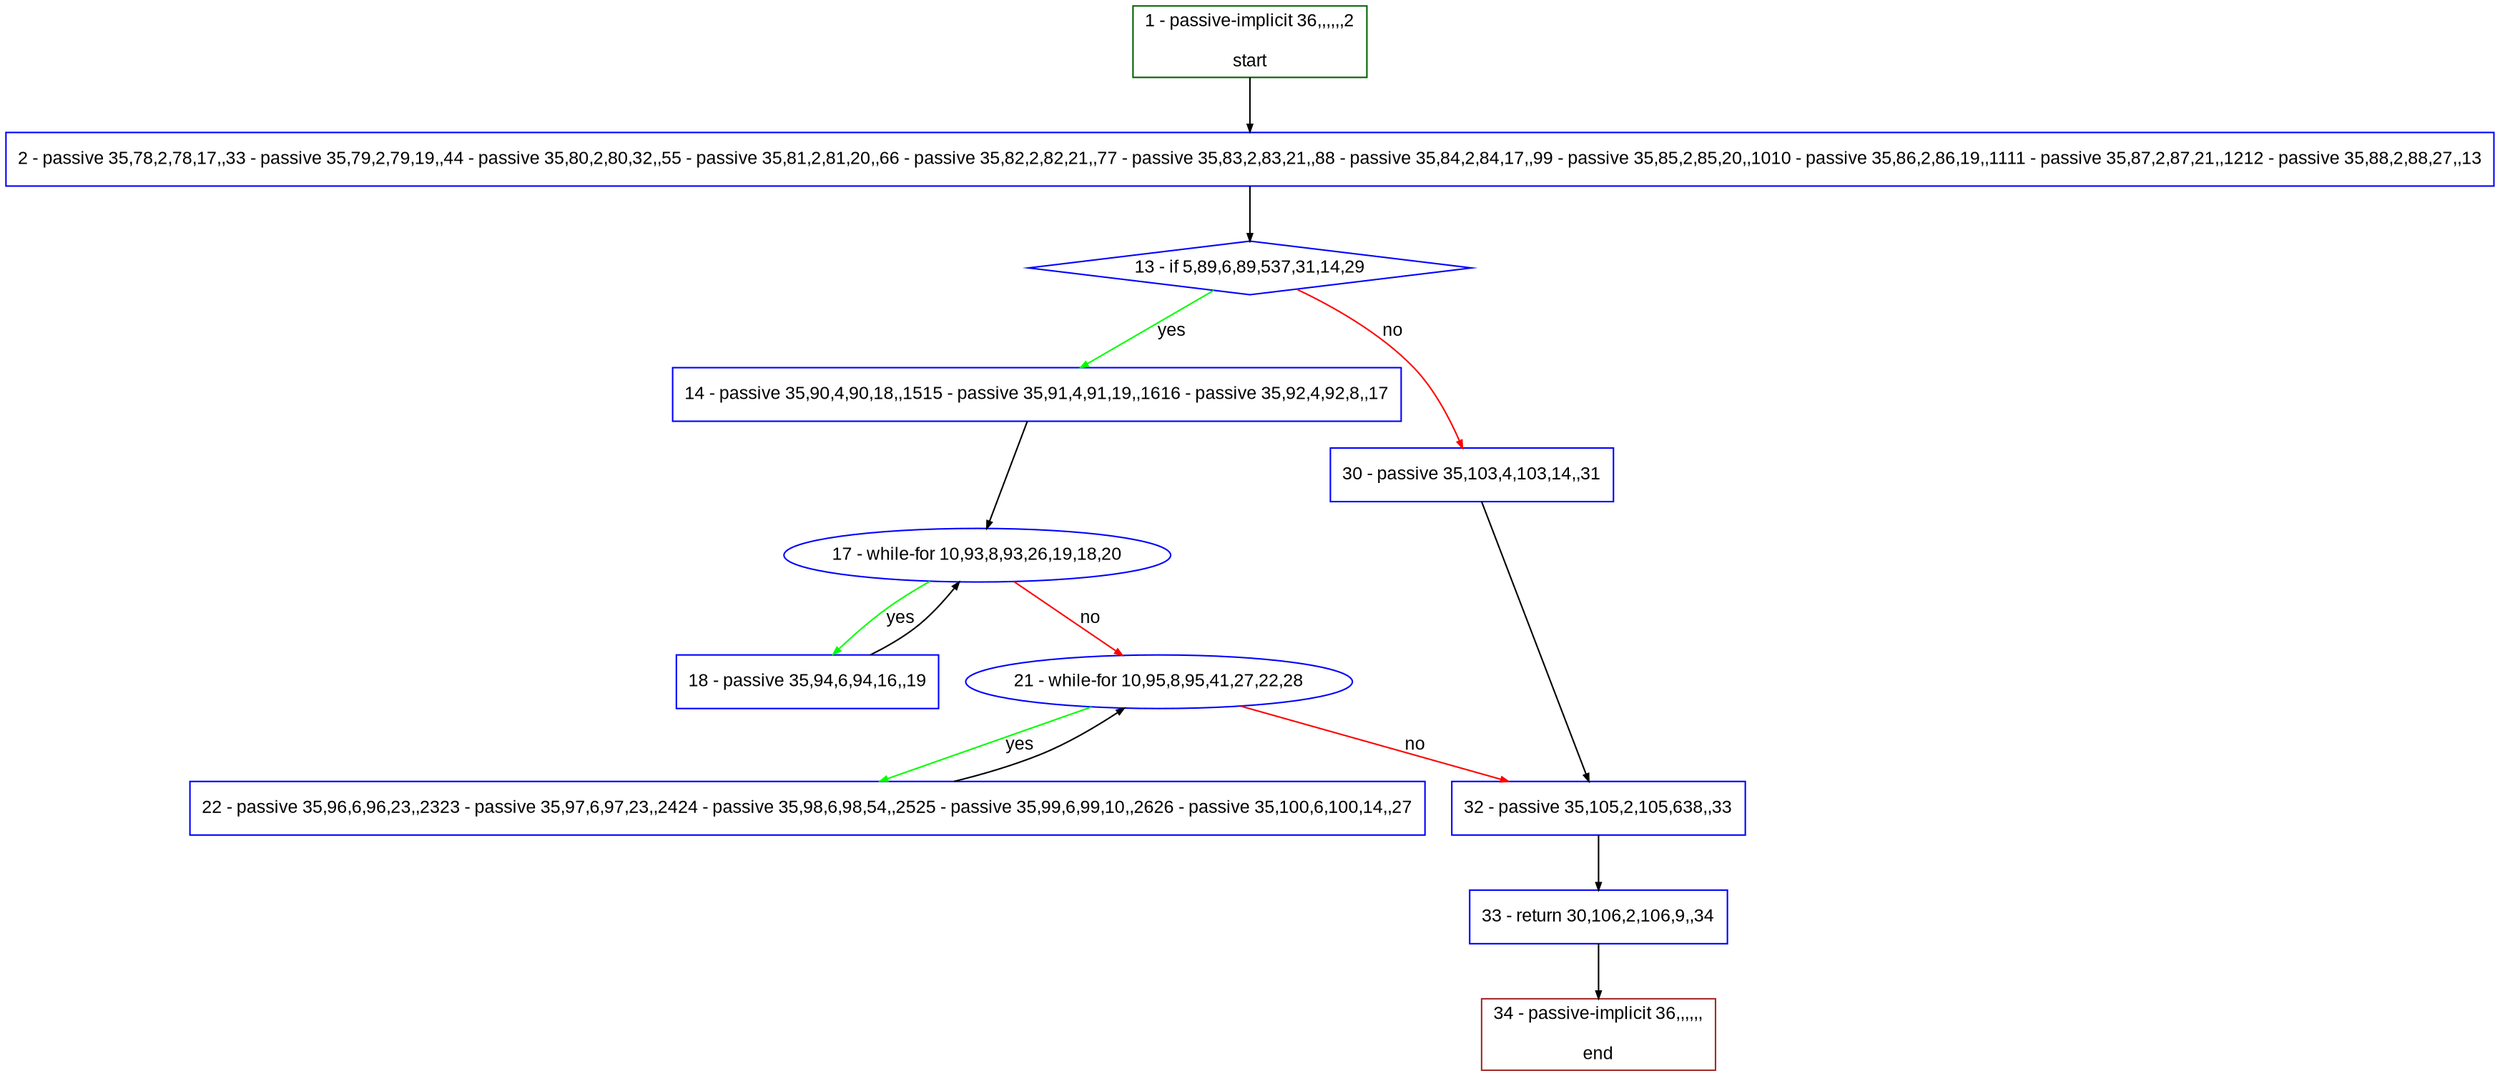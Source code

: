 digraph "" {
  graph [pack="true", label="", fontsize="12", packmode="clust", fontname="Arial", fillcolor="#FFFFCC", bgcolor="white", style="rounded,filled", compound="true"];
  node [node_initialized="no", label="", color="grey", fontsize="12", fillcolor="white", fontname="Arial", style="filled", shape="rectangle", compound="true", fixedsize="false"];
  edge [fontcolor="black", arrowhead="normal", arrowtail="none", arrowsize="0.5", ltail="", label="", color="black", fontsize="12", lhead="", fontname="Arial", dir="forward", compound="true"];
  __N1 [label="2 - passive 35,78,2,78,17,,33 - passive 35,79,2,79,19,,44 - passive 35,80,2,80,32,,55 - passive 35,81,2,81,20,,66 - passive 35,82,2,82,21,,77 - passive 35,83,2,83,21,,88 - passive 35,84,2,84,17,,99 - passive 35,85,2,85,20,,1010 - passive 35,86,2,86,19,,1111 - passive 35,87,2,87,21,,1212 - passive 35,88,2,88,27,,13", color="#0000ff", fillcolor="#ffffff", style="filled", shape="box"];
  __N2 [label="1 - passive-implicit 36,,,,,,2\n\nstart", color="#006400", fillcolor="#ffffff", style="filled", shape="box"];
  __N3 [label="13 - if 5,89,6,89,537,31,14,29", color="#0000ff", fillcolor="#ffffff", style="filled", shape="diamond"];
  __N4 [label="14 - passive 35,90,4,90,18,,1515 - passive 35,91,4,91,19,,1616 - passive 35,92,4,92,8,,17", color="#0000ff", fillcolor="#ffffff", style="filled", shape="box"];
  __N5 [label="30 - passive 35,103,4,103,14,,31", color="#0000ff", fillcolor="#ffffff", style="filled", shape="box"];
  __N6 [label="17 - while-for 10,93,8,93,26,19,18,20", color="#0000ff", fillcolor="#ffffff", style="filled", shape="oval"];
  __N7 [label="18 - passive 35,94,6,94,16,,19", color="#0000ff", fillcolor="#ffffff", style="filled", shape="box"];
  __N8 [label="21 - while-for 10,95,8,95,41,27,22,28", color="#0000ff", fillcolor="#ffffff", style="filled", shape="oval"];
  __N9 [label="22 - passive 35,96,6,96,23,,2323 - passive 35,97,6,97,23,,2424 - passive 35,98,6,98,54,,2525 - passive 35,99,6,99,10,,2626 - passive 35,100,6,100,14,,27", color="#0000ff", fillcolor="#ffffff", style="filled", shape="box"];
  __N10 [label="32 - passive 35,105,2,105,638,,33", color="#0000ff", fillcolor="#ffffff", style="filled", shape="box"];
  __N11 [label="33 - return 30,106,2,106,9,,34", color="#0000ff", fillcolor="#ffffff", style="filled", shape="box"];
  __N12 [label="34 - passive-implicit 36,,,,,,\n\nend", color="#a52a2a", fillcolor="#ffffff", style="filled", shape="box"];
  __N2 -> __N1 [arrowhead="normal", arrowtail="none", color="#000000", label="", dir="forward"];
  __N1 -> __N3 [arrowhead="normal", arrowtail="none", color="#000000", label="", dir="forward"];
  __N3 -> __N4 [arrowhead="normal", arrowtail="none", color="#00ff00", label="yes", dir="forward"];
  __N3 -> __N5 [arrowhead="normal", arrowtail="none", color="#ff0000", label="no", dir="forward"];
  __N4 -> __N6 [arrowhead="normal", arrowtail="none", color="#000000", label="", dir="forward"];
  __N6 -> __N7 [arrowhead="normal", arrowtail="none", color="#00ff00", label="yes", dir="forward"];
  __N7 -> __N6 [arrowhead="normal", arrowtail="none", color="#000000", label="", dir="forward"];
  __N6 -> __N8 [arrowhead="normal", arrowtail="none", color="#ff0000", label="no", dir="forward"];
  __N8 -> __N9 [arrowhead="normal", arrowtail="none", color="#00ff00", label="yes", dir="forward"];
  __N9 -> __N8 [arrowhead="normal", arrowtail="none", color="#000000", label="", dir="forward"];
  __N8 -> __N10 [arrowhead="normal", arrowtail="none", color="#ff0000", label="no", dir="forward"];
  __N5 -> __N10 [arrowhead="normal", arrowtail="none", color="#000000", label="", dir="forward"];
  __N10 -> __N11 [arrowhead="normal", arrowtail="none", color="#000000", label="", dir="forward"];
  __N11 -> __N12 [arrowhead="normal", arrowtail="none", color="#000000", label="", dir="forward"];
}
